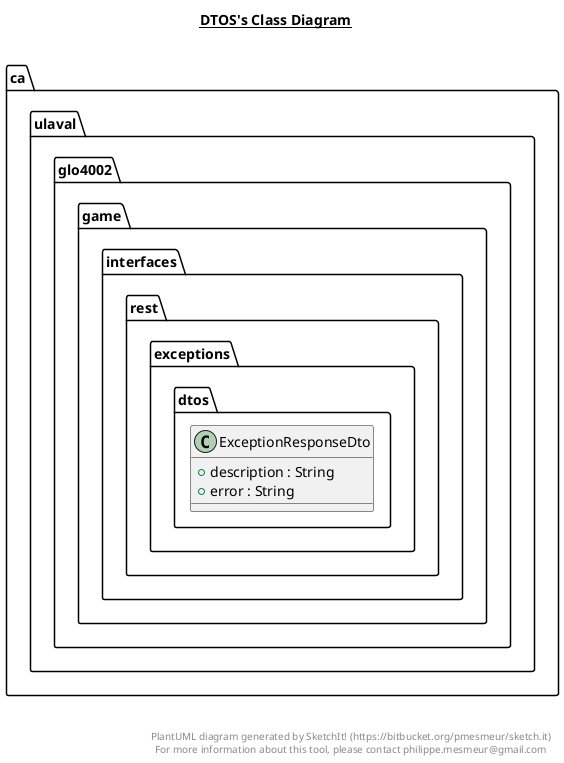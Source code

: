@startuml

title __DTOS's Class Diagram__\n

  namespace ca.ulaval.glo4002.game {
    namespace interfaces.rest {
      namespace exceptions {
        namespace dtos {
          class ca.ulaval.glo4002.game.interfaces.rest.exceptions.dtos.ExceptionResponseDto {
              + description : String
              + error : String
          }
        }
      }
    }
  }
  



right footer


PlantUML diagram generated by SketchIt! (https://bitbucket.org/pmesmeur/sketch.it)
For more information about this tool, please contact philippe.mesmeur@gmail.com
endfooter

@enduml
